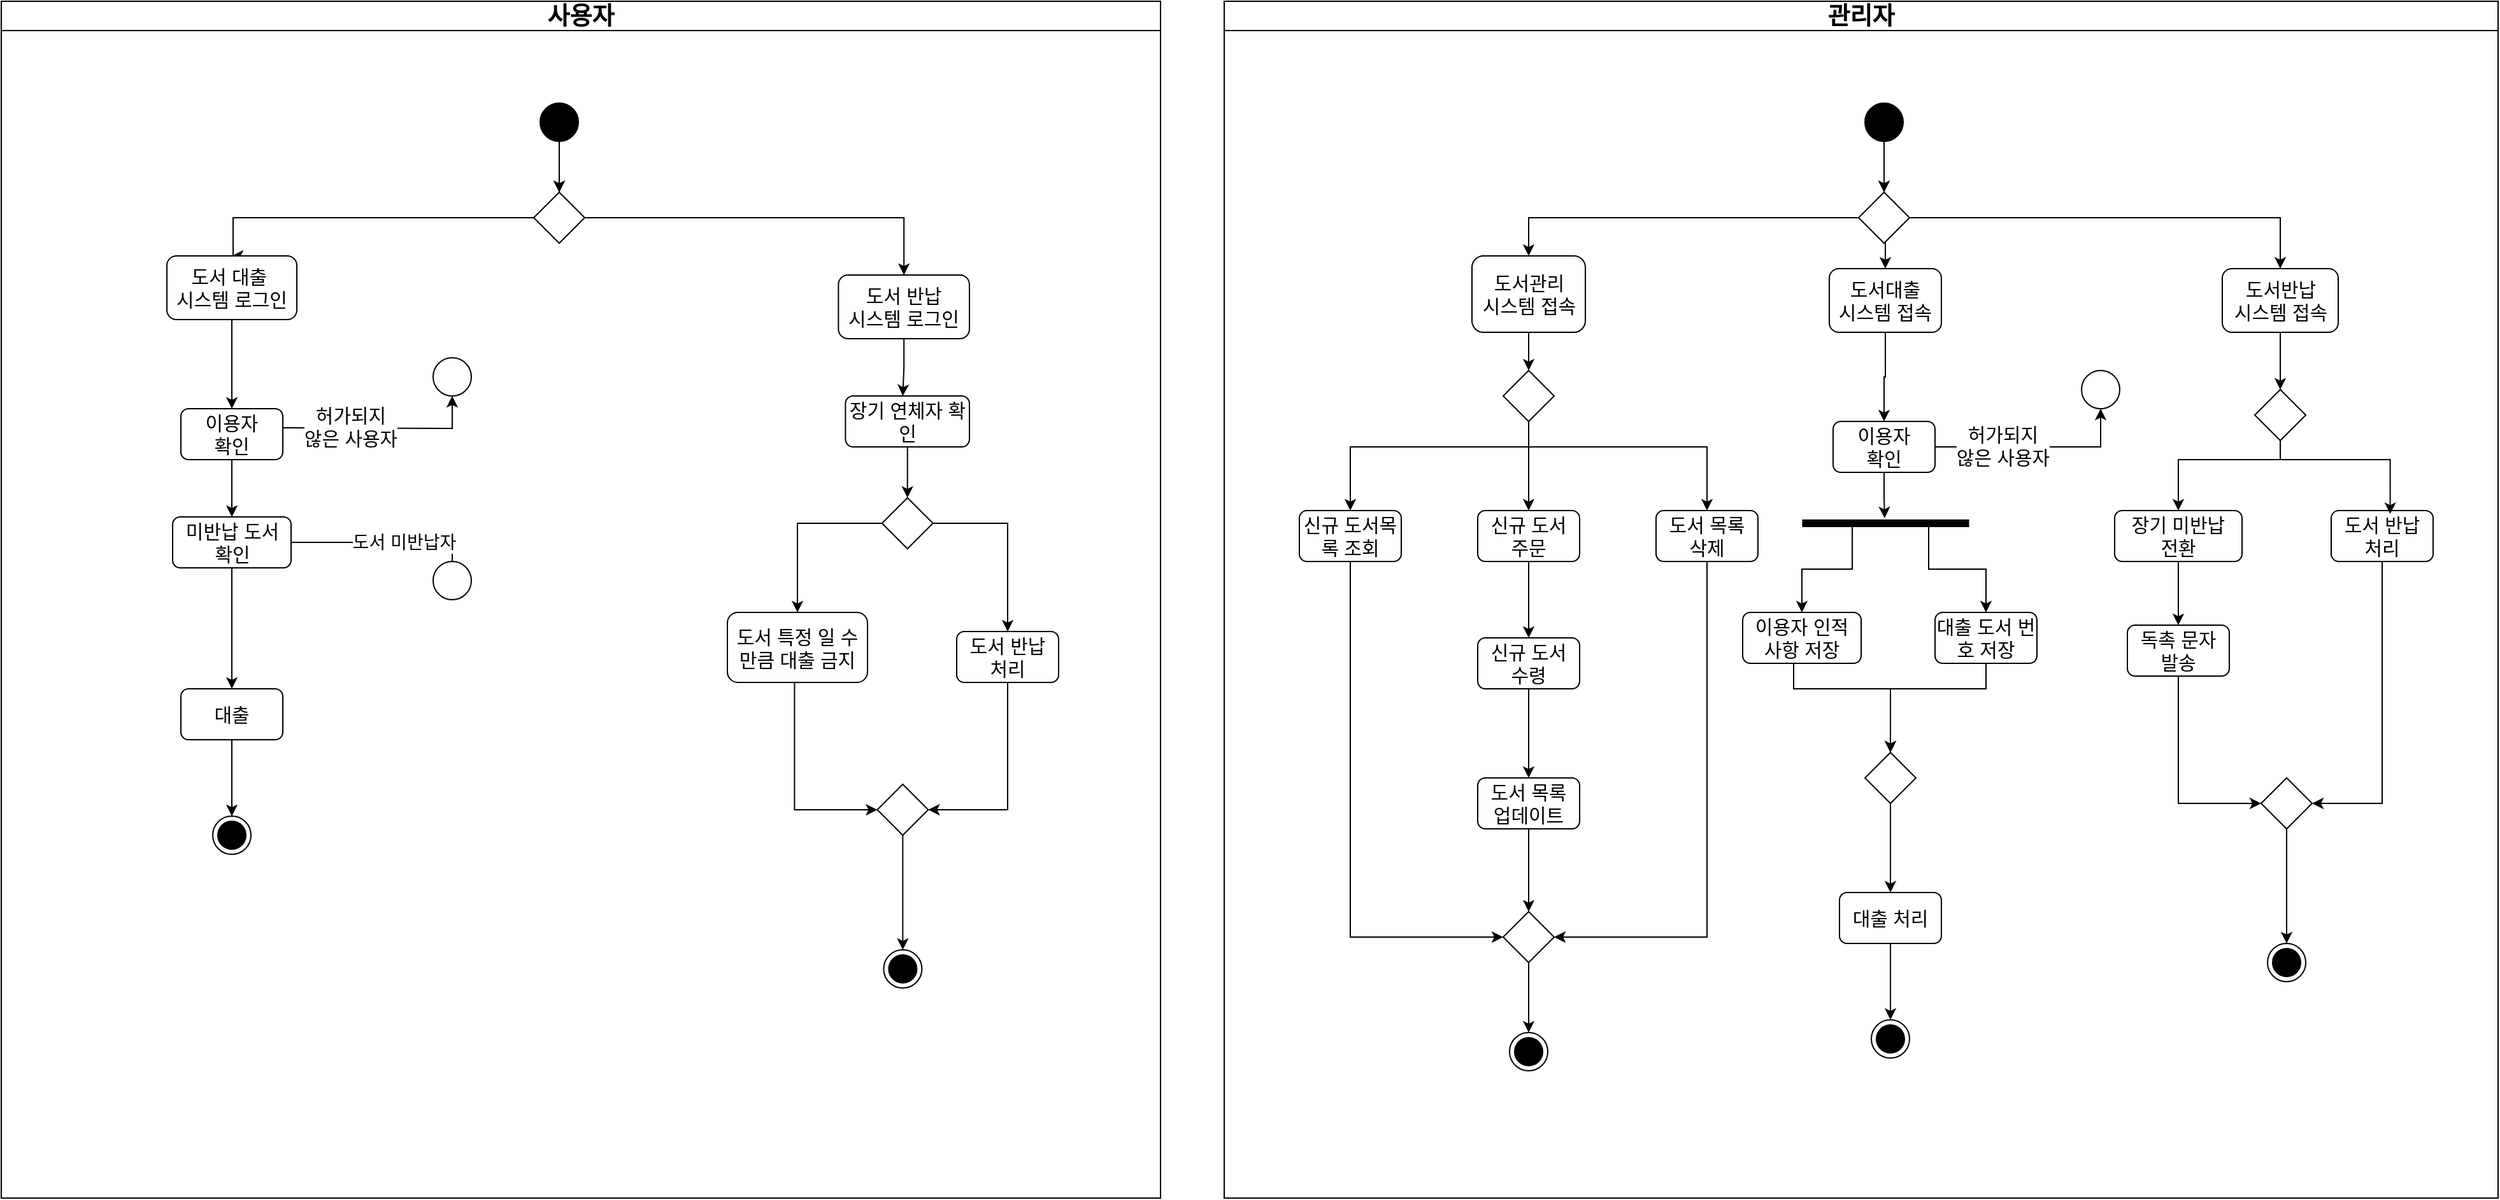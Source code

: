 <mxfile version="24.2.3" type="github">
  <diagram id="C5RBs43oDa-KdzZeNtuy" name="Page-1">
    <mxGraphModel dx="2336" dy="1946" grid="1" gridSize="10" guides="1" tooltips="1" connect="1" arrows="1" fold="1" page="1" pageScale="1" pageWidth="827" pageHeight="1169" math="0" shadow="0">
      <root>
        <mxCell id="WIyWlLk6GJQsqaUBKTNV-0" />
        <mxCell id="WIyWlLk6GJQsqaUBKTNV-1" parent="WIyWlLk6GJQsqaUBKTNV-0" />
        <mxCell id="cO1XCbnvmXfLTX3U98Vz-11" value="&lt;font data-sider-select-id=&quot;f2dde7c2-e914-4822-84c2-8bb58e5855f4&quot; style=&quot;font-size: 19px;&quot;&gt;사용자&lt;/font&gt;" style="swimlane;whiteSpace=wrap;html=1;" vertex="1" parent="WIyWlLk6GJQsqaUBKTNV-1">
          <mxGeometry x="-30" y="-790" width="910" height="940" as="geometry" />
        </mxCell>
        <mxCell id="f5yjZBaVh5itBudGduC8-6" style="edgeStyle=orthogonalEdgeStyle;rounded=0;orthogonalLoop=1;jettySize=auto;html=1;entryX=0.5;entryY=0;entryDx=0;entryDy=0;fontSize=15;" parent="cO1XCbnvmXfLTX3U98Vz-11" source="f5yjZBaVh5itBudGduC8-0" target="f5yjZBaVh5itBudGduC8-4" edge="1">
          <mxGeometry relative="1" as="geometry">
            <Array as="points">
              <mxPoint x="438" y="170" />
              <mxPoint x="182" y="170" />
            </Array>
          </mxGeometry>
        </mxCell>
        <mxCell id="f5yjZBaVh5itBudGduC8-7" style="edgeStyle=orthogonalEdgeStyle;rounded=0;orthogonalLoop=1;jettySize=auto;html=1;fontSize=15;" parent="cO1XCbnvmXfLTX3U98Vz-11" target="f5yjZBaVh5itBudGduC8-5" edge="1">
          <mxGeometry relative="1" as="geometry">
            <mxPoint x="458.0" y="170.0" as="sourcePoint" />
            <Array as="points">
              <mxPoint x="438" y="170" />
              <mxPoint x="693" y="170" />
            </Array>
          </mxGeometry>
        </mxCell>
        <mxCell id="f5yjZBaVh5itBudGduC8-0" value="" style="ellipse;fillColor=strokeColor;html=1;" parent="cO1XCbnvmXfLTX3U98Vz-11" vertex="1">
          <mxGeometry x="423" y="80" width="30" height="30" as="geometry" />
        </mxCell>
        <mxCell id="f5yjZBaVh5itBudGduC8-37" style="edgeStyle=orthogonalEdgeStyle;rounded=0;orthogonalLoop=1;jettySize=auto;html=1;entryX=0.5;entryY=0;entryDx=0;entryDy=0;fontSize=15;" parent="cO1XCbnvmXfLTX3U98Vz-11" source="f5yjZBaVh5itBudGduC8-4" target="f5yjZBaVh5itBudGduC8-21" edge="1">
          <mxGeometry relative="1" as="geometry" />
        </mxCell>
        <mxCell id="f5yjZBaVh5itBudGduC8-4" value="도서 대출&amp;nbsp;&lt;div&gt;시스템 로그인&lt;/div&gt;" style="rounded=1;whiteSpace=wrap;html=1;fontSize=15;glass=0;strokeWidth=1;shadow=0;" parent="cO1XCbnvmXfLTX3U98Vz-11" vertex="1">
          <mxGeometry x="130" y="200" width="102" height="50" as="geometry" />
        </mxCell>
        <mxCell id="f5yjZBaVh5itBudGduC8-55" style="edgeStyle=orthogonalEdgeStyle;rounded=0;orthogonalLoop=1;jettySize=auto;html=1;entryX=0.5;entryY=0;entryDx=0;entryDy=0;fontSize=15;" parent="cO1XCbnvmXfLTX3U98Vz-11" source="f5yjZBaVh5itBudGduC8-5" edge="1">
          <mxGeometry relative="1" as="geometry">
            <mxPoint x="707.68" y="310" as="targetPoint" />
          </mxGeometry>
        </mxCell>
        <mxCell id="f5yjZBaVh5itBudGduC8-5" value="도서 반납&lt;div style=&quot;font-size: 15px;&quot;&gt;시스템 로그인&lt;/div&gt;" style="rounded=1;whiteSpace=wrap;html=1;fontSize=15;glass=0;strokeWidth=1;shadow=0;" parent="cO1XCbnvmXfLTX3U98Vz-11" vertex="1">
          <mxGeometry x="657.18" y="215" width="102.82" height="50" as="geometry" />
        </mxCell>
        <mxCell id="f5yjZBaVh5itBudGduC8-9" value="" style="edgeStyle=orthogonalEdgeStyle;rounded=0;orthogonalLoop=1;jettySize=auto;html=1;fontSize=15;" parent="cO1XCbnvmXfLTX3U98Vz-11" source="f5yjZBaVh5itBudGduC8-0" edge="1">
          <mxGeometry relative="1" as="geometry">
            <mxPoint x="438" y="150" as="sourcePoint" />
            <mxPoint x="438" y="150.0" as="targetPoint" />
            <Array as="points" />
          </mxGeometry>
        </mxCell>
        <mxCell id="f5yjZBaVh5itBudGduC8-11" value="" style="edgeStyle=orthogonalEdgeStyle;rounded=0;orthogonalLoop=1;jettySize=auto;html=1;fontSize=15;" parent="cO1XCbnvmXfLTX3U98Vz-11" source="f5yjZBaVh5itBudGduC8-0" target="f5yjZBaVh5itBudGduC8-10" edge="1">
          <mxGeometry relative="1" as="geometry">
            <mxPoint x="438" y="110" as="sourcePoint" />
            <mxPoint x="163" y="220" as="targetPoint" />
            <Array as="points">
              <mxPoint x="438" y="170" />
            </Array>
          </mxGeometry>
        </mxCell>
        <mxCell id="f5yjZBaVh5itBudGduC8-10" value="" style="rhombus;whiteSpace=wrap;html=1;fontSize=15;" parent="cO1XCbnvmXfLTX3U98Vz-11" vertex="1">
          <mxGeometry x="418" y="150" width="40" height="40" as="geometry" />
        </mxCell>
        <mxCell id="f5yjZBaVh5itBudGduC8-63" style="edgeStyle=orthogonalEdgeStyle;rounded=0;orthogonalLoop=1;jettySize=auto;html=1;entryX=0.5;entryY=1;entryDx=0;entryDy=0;fontSize=15;" parent="cO1XCbnvmXfLTX3U98Vz-11" target="f5yjZBaVh5itBudGduC8-62" edge="1">
          <mxGeometry relative="1" as="geometry">
            <mxPoint x="221" y="335.0" as="sourcePoint" />
            <mxPoint x="341.25" y="384" as="targetPoint" />
          </mxGeometry>
        </mxCell>
        <mxCell id="f5yjZBaVh5itBudGduC8-64" value="허가되지&lt;div style=&quot;font-size: 15px;&quot;&gt;않은 사용자&lt;/div&gt;" style="edgeLabel;html=1;align=center;verticalAlign=middle;resizable=0;points=[];fontSize=15;" parent="f5yjZBaVh5itBudGduC8-63" vertex="1" connectable="0">
          <mxGeometry x="-0.339" y="1" relative="1" as="geometry">
            <mxPoint as="offset" />
          </mxGeometry>
        </mxCell>
        <mxCell id="cO1XCbnvmXfLTX3U98Vz-144" style="edgeStyle=orthogonalEdgeStyle;rounded=0;orthogonalLoop=1;jettySize=auto;html=1;entryX=0.5;entryY=0;entryDx=0;entryDy=0;" edge="1" parent="cO1XCbnvmXfLTX3U98Vz-11" source="f5yjZBaVh5itBudGduC8-21" target="f5yjZBaVh5itBudGduC8-22">
          <mxGeometry relative="1" as="geometry" />
        </mxCell>
        <mxCell id="f5yjZBaVh5itBudGduC8-21" value="이용자&lt;div data-sider-select-id=&quot;55bf08da-64af-419b-9cdb-6f207feffde1&quot;&gt;확인&lt;/div&gt;" style="rounded=1;whiteSpace=wrap;html=1;fontSize=15;glass=0;strokeWidth=1;shadow=0;" parent="cO1XCbnvmXfLTX3U98Vz-11" vertex="1">
          <mxGeometry x="141" y="320" width="80" height="40" as="geometry" />
        </mxCell>
        <mxCell id="cO1XCbnvmXfLTX3U98Vz-147" style="edgeStyle=orthogonalEdgeStyle;rounded=0;orthogonalLoop=1;jettySize=auto;html=1;entryX=0;entryY=0.5;entryDx=0;entryDy=0;" edge="1" parent="cO1XCbnvmXfLTX3U98Vz-11" source="f5yjZBaVh5itBudGduC8-22" target="cO1XCbnvmXfLTX3U98Vz-146">
          <mxGeometry relative="1" as="geometry">
            <Array as="points">
              <mxPoint x="354" y="425" />
              <mxPoint x="354" y="455" />
            </Array>
          </mxGeometry>
        </mxCell>
        <mxCell id="cO1XCbnvmXfLTX3U98Vz-149" value="&lt;font data-sider-select-id=&quot;ea76c4fa-0f88-4096-83d6-c21a7c21e848&quot; style=&quot;font-size: 14px;&quot;&gt;도서 미반납자&lt;/font&gt;" style="edgeLabel;html=1;align=center;verticalAlign=middle;resizable=0;points=[];" vertex="1" connectable="0" parent="cO1XCbnvmXfLTX3U98Vz-147">
          <mxGeometry x="0.031" y="-1" relative="1" as="geometry">
            <mxPoint y="-1" as="offset" />
          </mxGeometry>
        </mxCell>
        <mxCell id="cO1XCbnvmXfLTX3U98Vz-150" style="edgeStyle=orthogonalEdgeStyle;rounded=0;orthogonalLoop=1;jettySize=auto;html=1;" edge="1" parent="cO1XCbnvmXfLTX3U98Vz-11" source="f5yjZBaVh5itBudGduC8-22" target="f5yjZBaVh5itBudGduC8-24">
          <mxGeometry relative="1" as="geometry" />
        </mxCell>
        <mxCell id="f5yjZBaVh5itBudGduC8-22" value="미반납 도서 확인" style="rounded=1;whiteSpace=wrap;html=1;fontSize=15;glass=0;strokeWidth=1;shadow=0;" parent="cO1XCbnvmXfLTX3U98Vz-11" vertex="1">
          <mxGeometry x="134.5" y="405" width="93" height="40" as="geometry" />
        </mxCell>
        <mxCell id="f5yjZBaVh5itBudGduC8-67" style="edgeStyle=orthogonalEdgeStyle;rounded=0;orthogonalLoop=1;jettySize=auto;html=1;entryX=0.5;entryY=0;entryDx=0;entryDy=0;fontSize=15;" parent="cO1XCbnvmXfLTX3U98Vz-11" source="f5yjZBaVh5itBudGduC8-24" target="f5yjZBaVh5itBudGduC8-61" edge="1">
          <mxGeometry relative="1" as="geometry" />
        </mxCell>
        <mxCell id="f5yjZBaVh5itBudGduC8-24" value="대출" style="rounded=1;whiteSpace=wrap;html=1;fontSize=15;glass=0;strokeWidth=1;shadow=0;" parent="cO1XCbnvmXfLTX3U98Vz-11" vertex="1">
          <mxGeometry x="141" y="540" width="80" height="40" as="geometry" />
        </mxCell>
        <mxCell id="cO1XCbnvmXfLTX3U98Vz-160" style="edgeStyle=orthogonalEdgeStyle;rounded=0;orthogonalLoop=1;jettySize=auto;html=1;entryX=1;entryY=0.5;entryDx=0;entryDy=0;" edge="1" parent="cO1XCbnvmXfLTX3U98Vz-11" source="f5yjZBaVh5itBudGduC8-25" target="f5yjZBaVh5itBudGduC8-69">
          <mxGeometry relative="1" as="geometry">
            <Array as="points">
              <mxPoint x="790" y="635" />
            </Array>
          </mxGeometry>
        </mxCell>
        <mxCell id="f5yjZBaVh5itBudGduC8-25" value="도서 반납&lt;div data-sider-select-id=&quot;1af5cd44-5163-4e72-8a6a-a1fdf8940f8c&quot; style=&quot;font-size: 15px;&quot;&gt;처리&lt;/div&gt;" style="rounded=1;whiteSpace=wrap;html=1;fontSize=15;glass=0;strokeWidth=1;shadow=0;" parent="cO1XCbnvmXfLTX3U98Vz-11" vertex="1">
          <mxGeometry x="750" y="495" width="80" height="40" as="geometry" />
        </mxCell>
        <mxCell id="f5yjZBaVh5itBudGduC8-70" style="edgeStyle=orthogonalEdgeStyle;rounded=0;orthogonalLoop=1;jettySize=auto;html=1;fontSize=15;" parent="cO1XCbnvmXfLTX3U98Vz-11" source="f5yjZBaVh5itBudGduC8-27" target="f5yjZBaVh5itBudGduC8-69" edge="1">
          <mxGeometry relative="1" as="geometry">
            <Array as="points">
              <mxPoint x="622.68" y="635" />
            </Array>
          </mxGeometry>
        </mxCell>
        <mxCell id="f5yjZBaVh5itBudGduC8-27" value="&lt;div data-sider-select-id=&quot;c4f60fae-42a2-4dee-84c0-474934cb8725&quot; style=&quot;font-size: 15px;&quot;&gt;도서 특정 일 수 만큼 대출 금지&lt;/div&gt;" style="rounded=1;whiteSpace=wrap;html=1;fontSize=15;glass=0;strokeWidth=1;shadow=0;" parent="cO1XCbnvmXfLTX3U98Vz-11" vertex="1">
          <mxGeometry x="570" y="480" width="110" height="55" as="geometry" />
        </mxCell>
        <mxCell id="f5yjZBaVh5itBudGduC8-60" value="" style="ellipse;html=1;shape=endState;fillColor=strokeColor;fontSize=15;" parent="cO1XCbnvmXfLTX3U98Vz-11" vertex="1">
          <mxGeometry x="692.68" y="745" width="30" height="30" as="geometry" />
        </mxCell>
        <mxCell id="f5yjZBaVh5itBudGduC8-61" value="" style="ellipse;html=1;shape=endState;fillColor=strokeColor;fontSize=15;" parent="cO1XCbnvmXfLTX3U98Vz-11" vertex="1">
          <mxGeometry x="166" y="640" width="30" height="30" as="geometry" />
        </mxCell>
        <mxCell id="f5yjZBaVh5itBudGduC8-62" value="" style="ellipse;fontSize=15;" parent="cO1XCbnvmXfLTX3U98Vz-11" vertex="1">
          <mxGeometry x="339" y="280" width="30" height="30" as="geometry" />
        </mxCell>
        <mxCell id="f5yjZBaVh5itBudGduC8-77" style="edgeStyle=orthogonalEdgeStyle;rounded=0;orthogonalLoop=1;jettySize=auto;html=1;entryX=0.5;entryY=0;entryDx=0;entryDy=0;fontSize=15;" parent="cO1XCbnvmXfLTX3U98Vz-11" source="f5yjZBaVh5itBudGduC8-69" target="f5yjZBaVh5itBudGduC8-60" edge="1">
          <mxGeometry relative="1" as="geometry" />
        </mxCell>
        <mxCell id="f5yjZBaVh5itBudGduC8-69" value="" style="rhombus;whiteSpace=wrap;html=1;fontSize=15;" parent="cO1XCbnvmXfLTX3U98Vz-11" vertex="1">
          <mxGeometry x="687.68" y="615" width="40" height="40" as="geometry" />
        </mxCell>
        <mxCell id="cO1XCbnvmXfLTX3U98Vz-146" value="" style="ellipse;fontSize=15;" vertex="1" parent="cO1XCbnvmXfLTX3U98Vz-11">
          <mxGeometry x="339" y="440" width="30" height="30" as="geometry" />
        </mxCell>
        <mxCell id="cO1XCbnvmXfLTX3U98Vz-153" style="edgeStyle=orthogonalEdgeStyle;rounded=0;orthogonalLoop=1;jettySize=auto;html=1;entryX=0.5;entryY=0;entryDx=0;entryDy=0;" edge="1" parent="cO1XCbnvmXfLTX3U98Vz-11" source="cO1XCbnvmXfLTX3U98Vz-151" target="cO1XCbnvmXfLTX3U98Vz-152">
          <mxGeometry relative="1" as="geometry" />
        </mxCell>
        <mxCell id="cO1XCbnvmXfLTX3U98Vz-151" value="장기 연체자 확인" style="rounded=1;whiteSpace=wrap;html=1;fontSize=15;glass=0;strokeWidth=1;shadow=0;" vertex="1" parent="cO1XCbnvmXfLTX3U98Vz-11">
          <mxGeometry x="662.68" y="310" width="97.32" height="40" as="geometry" />
        </mxCell>
        <mxCell id="cO1XCbnvmXfLTX3U98Vz-158" style="edgeStyle=orthogonalEdgeStyle;rounded=0;orthogonalLoop=1;jettySize=auto;html=1;entryX=0.5;entryY=0;entryDx=0;entryDy=0;" edge="1" parent="cO1XCbnvmXfLTX3U98Vz-11" source="cO1XCbnvmXfLTX3U98Vz-152" target="f5yjZBaVh5itBudGduC8-27">
          <mxGeometry relative="1" as="geometry" />
        </mxCell>
        <mxCell id="cO1XCbnvmXfLTX3U98Vz-159" style="edgeStyle=orthogonalEdgeStyle;rounded=0;orthogonalLoop=1;jettySize=auto;html=1;" edge="1" parent="cO1XCbnvmXfLTX3U98Vz-11" source="cO1XCbnvmXfLTX3U98Vz-152" target="f5yjZBaVh5itBudGduC8-25">
          <mxGeometry relative="1" as="geometry" />
        </mxCell>
        <mxCell id="cO1XCbnvmXfLTX3U98Vz-152" value="" style="rhombus;whiteSpace=wrap;html=1;fontSize=15;" vertex="1" parent="cO1XCbnvmXfLTX3U98Vz-11">
          <mxGeometry x="691.34" y="390" width="40" height="40" as="geometry" />
        </mxCell>
        <mxCell id="cO1XCbnvmXfLTX3U98Vz-75" value="&lt;font data-sider-select-id=&quot;f2dde7c2-e914-4822-84c2-8bb58e5855f4&quot; style=&quot;font-size: 19px;&quot;&gt;관리자&lt;/font&gt;" style="swimlane;whiteSpace=wrap;html=1;" vertex="1" parent="WIyWlLk6GJQsqaUBKTNV-1">
          <mxGeometry x="930" y="-790" width="1000" height="940" as="geometry" />
        </mxCell>
        <mxCell id="cO1XCbnvmXfLTX3U98Vz-76" style="edgeStyle=orthogonalEdgeStyle;rounded=0;orthogonalLoop=1;jettySize=auto;html=1;fontSize=15;" edge="1" parent="cO1XCbnvmXfLTX3U98Vz-75" source="cO1XCbnvmXfLTX3U98Vz-77" target="cO1XCbnvmXfLTX3U98Vz-94">
          <mxGeometry relative="1" as="geometry" />
        </mxCell>
        <mxCell id="cO1XCbnvmXfLTX3U98Vz-77" value="도서관리&lt;div style=&quot;font-size: 15px;&quot;&gt;시스템 접속&lt;/div&gt;" style="rounded=1;whiteSpace=wrap;html=1;fontSize=15;glass=0;strokeWidth=1;shadow=0;" vertex="1" parent="cO1XCbnvmXfLTX3U98Vz-75">
          <mxGeometry x="194.5" y="200" width="89" height="60" as="geometry" />
        </mxCell>
        <mxCell id="cO1XCbnvmXfLTX3U98Vz-78" style="edgeStyle=orthogonalEdgeStyle;rounded=0;orthogonalLoop=1;jettySize=auto;html=1;entryX=0.5;entryY=0;entryDx=0;entryDy=0;fontSize=15;" edge="1" parent="cO1XCbnvmXfLTX3U98Vz-75" source="cO1XCbnvmXfLTX3U98Vz-88" target="cO1XCbnvmXfLTX3U98Vz-77">
          <mxGeometry relative="1" as="geometry">
            <Array as="points">
              <mxPoint x="239" y="170" />
            </Array>
          </mxGeometry>
        </mxCell>
        <mxCell id="cO1XCbnvmXfLTX3U98Vz-79" style="edgeStyle=orthogonalEdgeStyle;rounded=0;orthogonalLoop=1;jettySize=auto;html=1;entryX=0.5;entryY=0;entryDx=0;entryDy=0;fontSize=15;" edge="1" parent="cO1XCbnvmXfLTX3U98Vz-75" source="cO1XCbnvmXfLTX3U98Vz-81" target="cO1XCbnvmXfLTX3U98Vz-83">
          <mxGeometry relative="1" as="geometry" />
        </mxCell>
        <mxCell id="cO1XCbnvmXfLTX3U98Vz-80" style="edgeStyle=orthogonalEdgeStyle;rounded=0;orthogonalLoop=1;jettySize=auto;html=1;fontSize=15;" edge="1" parent="cO1XCbnvmXfLTX3U98Vz-75" target="cO1XCbnvmXfLTX3U98Vz-85">
          <mxGeometry relative="1" as="geometry">
            <mxPoint x="538.0" y="170.0" as="sourcePoint" />
            <Array as="points">
              <mxPoint x="518" y="170" />
              <mxPoint x="773" y="170" />
            </Array>
          </mxGeometry>
        </mxCell>
        <mxCell id="cO1XCbnvmXfLTX3U98Vz-81" value="" style="ellipse;fillColor=strokeColor;html=1;" vertex="1" parent="cO1XCbnvmXfLTX3U98Vz-75">
          <mxGeometry x="503" y="80" width="30" height="30" as="geometry" />
        </mxCell>
        <mxCell id="cO1XCbnvmXfLTX3U98Vz-82" style="edgeStyle=orthogonalEdgeStyle;rounded=0;orthogonalLoop=1;jettySize=auto;html=1;entryX=0.5;entryY=0;entryDx=0;entryDy=0;fontSize=15;" edge="1" parent="cO1XCbnvmXfLTX3U98Vz-75" source="cO1XCbnvmXfLTX3U98Vz-83" target="cO1XCbnvmXfLTX3U98Vz-103">
          <mxGeometry relative="1" as="geometry" />
        </mxCell>
        <mxCell id="cO1XCbnvmXfLTX3U98Vz-83" value="도서대출&lt;div style=&quot;font-size: 15px;&quot;&gt;시스템 접속&lt;/div&gt;" style="rounded=1;whiteSpace=wrap;html=1;fontSize=15;glass=0;strokeWidth=1;shadow=0;" vertex="1" parent="cO1XCbnvmXfLTX3U98Vz-75">
          <mxGeometry x="475" y="210" width="88" height="50" as="geometry" />
        </mxCell>
        <mxCell id="cO1XCbnvmXfLTX3U98Vz-84" style="edgeStyle=orthogonalEdgeStyle;rounded=0;orthogonalLoop=1;jettySize=auto;html=1;entryX=0.5;entryY=0;entryDx=0;entryDy=0;fontSize=15;" edge="1" parent="cO1XCbnvmXfLTX3U98Vz-75" source="cO1XCbnvmXfLTX3U98Vz-85" target="cO1XCbnvmXfLTX3U98Vz-126">
          <mxGeometry relative="1" as="geometry" />
        </mxCell>
        <mxCell id="cO1XCbnvmXfLTX3U98Vz-85" value="도서반납&lt;div style=&quot;font-size: 15px;&quot;&gt;시스템 접속&lt;/div&gt;" style="rounded=1;whiteSpace=wrap;html=1;fontSize=15;glass=0;strokeWidth=1;shadow=0;" vertex="1" parent="cO1XCbnvmXfLTX3U98Vz-75">
          <mxGeometry x="783.5" y="210" width="91" height="50" as="geometry" />
        </mxCell>
        <mxCell id="cO1XCbnvmXfLTX3U98Vz-86" value="" style="edgeStyle=orthogonalEdgeStyle;rounded=0;orthogonalLoop=1;jettySize=auto;html=1;fontSize=15;" edge="1" parent="cO1XCbnvmXfLTX3U98Vz-75" source="cO1XCbnvmXfLTX3U98Vz-81">
          <mxGeometry relative="1" as="geometry">
            <mxPoint x="518" y="150" as="sourcePoint" />
            <mxPoint x="518" y="150.0" as="targetPoint" />
            <Array as="points" />
          </mxGeometry>
        </mxCell>
        <mxCell id="cO1XCbnvmXfLTX3U98Vz-87" value="" style="edgeStyle=orthogonalEdgeStyle;rounded=0;orthogonalLoop=1;jettySize=auto;html=1;fontSize=15;" edge="1" parent="cO1XCbnvmXfLTX3U98Vz-75" source="cO1XCbnvmXfLTX3U98Vz-81" target="cO1XCbnvmXfLTX3U98Vz-88">
          <mxGeometry relative="1" as="geometry">
            <mxPoint x="518" y="110" as="sourcePoint" />
            <mxPoint x="243" y="220" as="targetPoint" />
            <Array as="points">
              <mxPoint x="518" y="170" />
            </Array>
          </mxGeometry>
        </mxCell>
        <mxCell id="cO1XCbnvmXfLTX3U98Vz-88" value="" style="rhombus;whiteSpace=wrap;html=1;fontSize=15;" vertex="1" parent="cO1XCbnvmXfLTX3U98Vz-75">
          <mxGeometry x="498" y="150" width="40" height="40" as="geometry" />
        </mxCell>
        <mxCell id="cO1XCbnvmXfLTX3U98Vz-89" style="edgeStyle=orthogonalEdgeStyle;rounded=0;orthogonalLoop=1;jettySize=auto;html=1;entryX=0;entryY=0.5;entryDx=0;entryDy=0;fontSize=15;" edge="1" parent="cO1XCbnvmXfLTX3U98Vz-75" source="cO1XCbnvmXfLTX3U98Vz-90" target="cO1XCbnvmXfLTX3U98Vz-133">
          <mxGeometry relative="1" as="geometry">
            <Array as="points">
              <mxPoint x="99" y="735" />
            </Array>
          </mxGeometry>
        </mxCell>
        <mxCell id="cO1XCbnvmXfLTX3U98Vz-90" value="신규 도서목록 조회" style="rounded=1;whiteSpace=wrap;html=1;fontSize=15;glass=0;strokeWidth=1;shadow=0;" vertex="1" parent="cO1XCbnvmXfLTX3U98Vz-75">
          <mxGeometry x="59" y="400" width="80" height="40" as="geometry" />
        </mxCell>
        <mxCell id="cO1XCbnvmXfLTX3U98Vz-91" style="edgeStyle=orthogonalEdgeStyle;rounded=0;orthogonalLoop=1;jettySize=auto;html=1;entryX=0.5;entryY=0;entryDx=0;entryDy=0;fontSize=15;" edge="1" parent="cO1XCbnvmXfLTX3U98Vz-75" source="cO1XCbnvmXfLTX3U98Vz-94" target="cO1XCbnvmXfLTX3U98Vz-90">
          <mxGeometry relative="1" as="geometry">
            <Array as="points">
              <mxPoint x="239" y="350" />
              <mxPoint x="99" y="350" />
            </Array>
          </mxGeometry>
        </mxCell>
        <mxCell id="cO1XCbnvmXfLTX3U98Vz-92" style="edgeStyle=orthogonalEdgeStyle;rounded=0;orthogonalLoop=1;jettySize=auto;html=1;fontSize=15;" edge="1" parent="cO1XCbnvmXfLTX3U98Vz-75" source="cO1XCbnvmXfLTX3U98Vz-94" target="cO1XCbnvmXfLTX3U98Vz-96">
          <mxGeometry relative="1" as="geometry">
            <Array as="points">
              <mxPoint x="239" y="360" />
              <mxPoint x="239" y="360" />
            </Array>
          </mxGeometry>
        </mxCell>
        <mxCell id="cO1XCbnvmXfLTX3U98Vz-93" style="edgeStyle=orthogonalEdgeStyle;rounded=0;orthogonalLoop=1;jettySize=auto;html=1;entryX=0.5;entryY=0;entryDx=0;entryDy=0;fontSize=15;" edge="1" parent="cO1XCbnvmXfLTX3U98Vz-75" source="cO1XCbnvmXfLTX3U98Vz-94" target="cO1XCbnvmXfLTX3U98Vz-100">
          <mxGeometry relative="1" as="geometry">
            <Array as="points">
              <mxPoint x="239" y="350" />
              <mxPoint x="379" y="350" />
            </Array>
          </mxGeometry>
        </mxCell>
        <mxCell id="cO1XCbnvmXfLTX3U98Vz-94" value="" style="rhombus;whiteSpace=wrap;html=1;fontSize=15;" vertex="1" parent="cO1XCbnvmXfLTX3U98Vz-75">
          <mxGeometry x="219" y="290" width="40" height="40" as="geometry" />
        </mxCell>
        <mxCell id="cO1XCbnvmXfLTX3U98Vz-95" style="edgeStyle=orthogonalEdgeStyle;rounded=0;orthogonalLoop=1;jettySize=auto;html=1;entryX=0.5;entryY=0;entryDx=0;entryDy=0;fontSize=15;" edge="1" parent="cO1XCbnvmXfLTX3U98Vz-75" source="cO1XCbnvmXfLTX3U98Vz-96" target="cO1XCbnvmXfLTX3U98Vz-98">
          <mxGeometry relative="1" as="geometry" />
        </mxCell>
        <mxCell id="cO1XCbnvmXfLTX3U98Vz-96" value="신규 도서&lt;div style=&quot;font-size: 15px;&quot;&gt;주문&lt;/div&gt;" style="rounded=1;whiteSpace=wrap;html=1;fontSize=15;glass=0;strokeWidth=1;shadow=0;" vertex="1" parent="cO1XCbnvmXfLTX3U98Vz-75">
          <mxGeometry x="199" y="400" width="80" height="40" as="geometry" />
        </mxCell>
        <mxCell id="cO1XCbnvmXfLTX3U98Vz-97" style="edgeStyle=orthogonalEdgeStyle;rounded=0;orthogonalLoop=1;jettySize=auto;html=1;fontSize=15;" edge="1" parent="cO1XCbnvmXfLTX3U98Vz-75" source="cO1XCbnvmXfLTX3U98Vz-98" target="cO1XCbnvmXfLTX3U98Vz-118">
          <mxGeometry relative="1" as="geometry" />
        </mxCell>
        <mxCell id="cO1XCbnvmXfLTX3U98Vz-98" value="신규 도서&lt;div style=&quot;font-size: 15px;&quot;&gt;수령&lt;/div&gt;" style="rounded=1;whiteSpace=wrap;html=1;fontSize=15;glass=0;strokeWidth=1;shadow=0;" vertex="1" parent="cO1XCbnvmXfLTX3U98Vz-75">
          <mxGeometry x="199" y="500" width="80" height="40" as="geometry" />
        </mxCell>
        <mxCell id="cO1XCbnvmXfLTX3U98Vz-99" style="edgeStyle=orthogonalEdgeStyle;rounded=0;orthogonalLoop=1;jettySize=auto;html=1;entryX=1;entryY=0.5;entryDx=0;entryDy=0;fontSize=15;" edge="1" parent="cO1XCbnvmXfLTX3U98Vz-75" source="cO1XCbnvmXfLTX3U98Vz-100" target="cO1XCbnvmXfLTX3U98Vz-133">
          <mxGeometry relative="1" as="geometry">
            <Array as="points">
              <mxPoint x="379" y="735" />
            </Array>
          </mxGeometry>
        </mxCell>
        <mxCell id="cO1XCbnvmXfLTX3U98Vz-100" value="도서 목록&lt;div style=&quot;font-size: 15px;&quot;&gt;삭제&lt;/div&gt;" style="rounded=1;whiteSpace=wrap;html=1;fontSize=15;glass=0;strokeWidth=1;shadow=0;" vertex="1" parent="cO1XCbnvmXfLTX3U98Vz-75">
          <mxGeometry x="339" y="400" width="80" height="40" as="geometry" />
        </mxCell>
        <mxCell id="cO1XCbnvmXfLTX3U98Vz-101" style="edgeStyle=orthogonalEdgeStyle;rounded=0;orthogonalLoop=1;jettySize=auto;html=1;entryX=0.5;entryY=1;entryDx=0;entryDy=0;fontSize=15;" edge="1" parent="cO1XCbnvmXfLTX3U98Vz-75" source="cO1XCbnvmXfLTX3U98Vz-103" target="cO1XCbnvmXfLTX3U98Vz-131">
          <mxGeometry relative="1" as="geometry" />
        </mxCell>
        <mxCell id="cO1XCbnvmXfLTX3U98Vz-102" value="허가되지&lt;div style=&quot;font-size: 15px;&quot;&gt;않은 사용자&lt;/div&gt;" style="edgeLabel;html=1;align=center;verticalAlign=middle;resizable=0;points=[];fontSize=15;" vertex="1" connectable="0" parent="cO1XCbnvmXfLTX3U98Vz-101">
          <mxGeometry x="-0.339" y="1" relative="1" as="geometry">
            <mxPoint as="offset" />
          </mxGeometry>
        </mxCell>
        <mxCell id="cO1XCbnvmXfLTX3U98Vz-103" value="이용자&lt;div&gt;확인&lt;/div&gt;" style="rounded=1;whiteSpace=wrap;html=1;fontSize=15;glass=0;strokeWidth=1;shadow=0;" vertex="1" parent="cO1XCbnvmXfLTX3U98Vz-75">
          <mxGeometry x="478" y="330" width="80" height="40" as="geometry" />
        </mxCell>
        <mxCell id="cO1XCbnvmXfLTX3U98Vz-104" style="edgeStyle=orthogonalEdgeStyle;rounded=0;orthogonalLoop=1;jettySize=auto;html=1;fontSize=15;" edge="1" parent="cO1XCbnvmXfLTX3U98Vz-75" source="cO1XCbnvmXfLTX3U98Vz-105" target="cO1XCbnvmXfLTX3U98Vz-123">
          <mxGeometry relative="1" as="geometry">
            <Array as="points">
              <mxPoint x="447" y="540" />
              <mxPoint x="523" y="540" />
            </Array>
          </mxGeometry>
        </mxCell>
        <mxCell id="cO1XCbnvmXfLTX3U98Vz-105" value="이용자 인적 사항 저장" style="rounded=1;whiteSpace=wrap;html=1;fontSize=15;glass=0;strokeWidth=1;shadow=0;" vertex="1" parent="cO1XCbnvmXfLTX3U98Vz-75">
          <mxGeometry x="407" y="480" width="93" height="40" as="geometry" />
        </mxCell>
        <mxCell id="cO1XCbnvmXfLTX3U98Vz-106" style="edgeStyle=orthogonalEdgeStyle;rounded=0;orthogonalLoop=1;jettySize=auto;html=1;entryX=0.5;entryY=0;entryDx=0;entryDy=0;fontSize=15;" edge="1" parent="cO1XCbnvmXfLTX3U98Vz-75" source="cO1XCbnvmXfLTX3U98Vz-107" target="cO1XCbnvmXfLTX3U98Vz-123">
          <mxGeometry relative="1" as="geometry">
            <Array as="points">
              <mxPoint x="598" y="540" />
              <mxPoint x="523" y="540" />
            </Array>
          </mxGeometry>
        </mxCell>
        <mxCell id="cO1XCbnvmXfLTX3U98Vz-107" value="대출 도서 번호 저장" style="rounded=1;whiteSpace=wrap;html=1;fontSize=15;glass=0;strokeWidth=1;shadow=0;" vertex="1" parent="cO1XCbnvmXfLTX3U98Vz-75">
          <mxGeometry x="558" y="480" width="80" height="40" as="geometry" />
        </mxCell>
        <mxCell id="cO1XCbnvmXfLTX3U98Vz-108" style="edgeStyle=orthogonalEdgeStyle;rounded=0;orthogonalLoop=1;jettySize=auto;html=1;entryX=0.5;entryY=0;entryDx=0;entryDy=0;fontSize=15;" edge="1" parent="cO1XCbnvmXfLTX3U98Vz-75" source="cO1XCbnvmXfLTX3U98Vz-109" target="cO1XCbnvmXfLTX3U98Vz-130">
          <mxGeometry relative="1" as="geometry" />
        </mxCell>
        <mxCell id="cO1XCbnvmXfLTX3U98Vz-109" value="대출 처리" style="rounded=1;whiteSpace=wrap;html=1;fontSize=15;glass=0;strokeWidth=1;shadow=0;" vertex="1" parent="cO1XCbnvmXfLTX3U98Vz-75">
          <mxGeometry x="483" y="700" width="80" height="40" as="geometry" />
        </mxCell>
        <mxCell id="cO1XCbnvmXfLTX3U98Vz-110" style="edgeStyle=orthogonalEdgeStyle;rounded=0;orthogonalLoop=1;jettySize=auto;html=1;fontSize=15;" edge="1" parent="cO1XCbnvmXfLTX3U98Vz-75" source="cO1XCbnvmXfLTX3U98Vz-111" target="cO1XCbnvmXfLTX3U98Vz-135">
          <mxGeometry relative="1" as="geometry">
            <Array as="points">
              <mxPoint x="909" y="630" />
            </Array>
          </mxGeometry>
        </mxCell>
        <mxCell id="cO1XCbnvmXfLTX3U98Vz-111" value="도서 반납&lt;div data-sider-select-id=&quot;1af5cd44-5163-4e72-8a6a-a1fdf8940f8c&quot; style=&quot;font-size: 15px;&quot;&gt;처리&lt;/div&gt;" style="rounded=1;whiteSpace=wrap;html=1;fontSize=15;glass=0;strokeWidth=1;shadow=0;" vertex="1" parent="cO1XCbnvmXfLTX3U98Vz-75">
          <mxGeometry x="869" y="400" width="80" height="40" as="geometry" />
        </mxCell>
        <mxCell id="cO1XCbnvmXfLTX3U98Vz-112" style="edgeStyle=orthogonalEdgeStyle;rounded=0;orthogonalLoop=1;jettySize=auto;html=1;entryX=0.5;entryY=0;entryDx=0;entryDy=0;fontSize=15;" edge="1" parent="cO1XCbnvmXfLTX3U98Vz-75" source="cO1XCbnvmXfLTX3U98Vz-113" target="cO1XCbnvmXfLTX3U98Vz-115">
          <mxGeometry relative="1" as="geometry" />
        </mxCell>
        <mxCell id="cO1XCbnvmXfLTX3U98Vz-113" value="장기 미반납&lt;div data-sider-select-id=&quot;e208609f-bf72-46d0-8073-5b60997e293b&quot; style=&quot;font-size: 15px;&quot;&gt;전환&lt;/div&gt;" style="rounded=1;whiteSpace=wrap;html=1;fontSize=15;glass=0;strokeWidth=1;shadow=0;" vertex="1" parent="cO1XCbnvmXfLTX3U98Vz-75">
          <mxGeometry x="699" y="400" width="100" height="40" as="geometry" />
        </mxCell>
        <mxCell id="cO1XCbnvmXfLTX3U98Vz-114" style="edgeStyle=orthogonalEdgeStyle;rounded=0;orthogonalLoop=1;jettySize=auto;html=1;fontSize=15;" edge="1" parent="cO1XCbnvmXfLTX3U98Vz-75" source="cO1XCbnvmXfLTX3U98Vz-115" target="cO1XCbnvmXfLTX3U98Vz-135">
          <mxGeometry relative="1" as="geometry">
            <Array as="points">
              <mxPoint x="749" y="630" />
            </Array>
          </mxGeometry>
        </mxCell>
        <mxCell id="cO1XCbnvmXfLTX3U98Vz-115" value="독촉 문자&lt;div style=&quot;font-size: 15px;&quot;&gt;발송&lt;/div&gt;" style="rounded=1;whiteSpace=wrap;html=1;fontSize=15;glass=0;strokeWidth=1;shadow=0;" vertex="1" parent="cO1XCbnvmXfLTX3U98Vz-75">
          <mxGeometry x="709" y="490" width="80" height="40" as="geometry" />
        </mxCell>
        <mxCell id="cO1XCbnvmXfLTX3U98Vz-116" style="edgeStyle=orthogonalEdgeStyle;rounded=0;orthogonalLoop=1;jettySize=auto;html=1;exitX=0.5;exitY=1;exitDx=0;exitDy=0;fontSize=15;" edge="1" parent="cO1XCbnvmXfLTX3U98Vz-75" source="cO1XCbnvmXfLTX3U98Vz-98" target="cO1XCbnvmXfLTX3U98Vz-98">
          <mxGeometry relative="1" as="geometry" />
        </mxCell>
        <mxCell id="cO1XCbnvmXfLTX3U98Vz-117" style="edgeStyle=orthogonalEdgeStyle;rounded=0;orthogonalLoop=1;jettySize=auto;html=1;entryX=0.5;entryY=0;entryDx=0;entryDy=0;fontSize=15;" edge="1" parent="cO1XCbnvmXfLTX3U98Vz-75" source="cO1XCbnvmXfLTX3U98Vz-118" target="cO1XCbnvmXfLTX3U98Vz-133">
          <mxGeometry relative="1" as="geometry" />
        </mxCell>
        <mxCell id="cO1XCbnvmXfLTX3U98Vz-118" value="도서&amp;nbsp;&lt;span style=&quot;background-color: initial; font-size: 15px;&quot;&gt;목록&lt;/span&gt;&lt;div style=&quot;font-size: 15px;&quot;&gt;&lt;span style=&quot;background-color: initial; font-size: 15px;&quot;&gt;업데이트&lt;/span&gt;&lt;/div&gt;" style="rounded=1;whiteSpace=wrap;html=1;fontSize=15;glass=0;strokeWidth=1;shadow=0;" vertex="1" parent="cO1XCbnvmXfLTX3U98Vz-75">
          <mxGeometry x="199" y="610" width="80" height="40" as="geometry" />
        </mxCell>
        <mxCell id="cO1XCbnvmXfLTX3U98Vz-119" style="edgeStyle=orthogonalEdgeStyle;rounded=0;orthogonalLoop=1;jettySize=auto;html=1;entryX=0.5;entryY=0;entryDx=0;entryDy=0;fontSize=15;" edge="1" parent="cO1XCbnvmXfLTX3U98Vz-75" source="cO1XCbnvmXfLTX3U98Vz-121" target="cO1XCbnvmXfLTX3U98Vz-105">
          <mxGeometry relative="1" as="geometry">
            <Array as="points">
              <mxPoint x="493" y="446" />
              <mxPoint x="447" y="446" />
            </Array>
          </mxGeometry>
        </mxCell>
        <mxCell id="cO1XCbnvmXfLTX3U98Vz-120" style="edgeStyle=orthogonalEdgeStyle;rounded=0;orthogonalLoop=1;jettySize=auto;html=1;fontSize=15;" edge="1" parent="cO1XCbnvmXfLTX3U98Vz-75" source="cO1XCbnvmXfLTX3U98Vz-121" target="cO1XCbnvmXfLTX3U98Vz-107">
          <mxGeometry relative="1" as="geometry">
            <Array as="points">
              <mxPoint x="553" y="446" />
              <mxPoint x="598" y="446" />
            </Array>
          </mxGeometry>
        </mxCell>
        <mxCell id="cO1XCbnvmXfLTX3U98Vz-121" value="" style="html=1;points=[];perimeter=orthogonalPerimeter;fillColor=strokeColor;rotation=90;fontSize=15;" vertex="1" parent="cO1XCbnvmXfLTX3U98Vz-75">
          <mxGeometry x="516.75" y="345" width="5" height="130" as="geometry" />
        </mxCell>
        <mxCell id="cO1XCbnvmXfLTX3U98Vz-122" style="edgeStyle=orthogonalEdgeStyle;rounded=0;orthogonalLoop=1;jettySize=auto;html=1;entryX=0.5;entryY=0;entryDx=0;entryDy=0;fontSize=15;" edge="1" parent="cO1XCbnvmXfLTX3U98Vz-75" source="cO1XCbnvmXfLTX3U98Vz-123" target="cO1XCbnvmXfLTX3U98Vz-109">
          <mxGeometry relative="1" as="geometry" />
        </mxCell>
        <mxCell id="cO1XCbnvmXfLTX3U98Vz-123" value="" style="rhombus;whiteSpace=wrap;html=1;fontSize=15;" vertex="1" parent="cO1XCbnvmXfLTX3U98Vz-75">
          <mxGeometry x="503" y="590" width="40" height="40" as="geometry" />
        </mxCell>
        <mxCell id="cO1XCbnvmXfLTX3U98Vz-124" style="edgeStyle=orthogonalEdgeStyle;rounded=0;orthogonalLoop=1;jettySize=auto;html=1;entryX=-0.3;entryY=0.506;entryDx=0;entryDy=0;entryPerimeter=0;fontSize=15;" edge="1" parent="cO1XCbnvmXfLTX3U98Vz-75" source="cO1XCbnvmXfLTX3U98Vz-103" target="cO1XCbnvmXfLTX3U98Vz-121">
          <mxGeometry relative="1" as="geometry" />
        </mxCell>
        <mxCell id="cO1XCbnvmXfLTX3U98Vz-125" style="edgeStyle=orthogonalEdgeStyle;rounded=0;orthogonalLoop=1;jettySize=auto;html=1;entryX=0.5;entryY=0;entryDx=0;entryDy=0;fontSize=15;" edge="1" parent="cO1XCbnvmXfLTX3U98Vz-75" source="cO1XCbnvmXfLTX3U98Vz-126" target="cO1XCbnvmXfLTX3U98Vz-113">
          <mxGeometry relative="1" as="geometry">
            <Array as="points">
              <mxPoint x="829" y="360" />
              <mxPoint x="749" y="360" />
            </Array>
          </mxGeometry>
        </mxCell>
        <mxCell id="cO1XCbnvmXfLTX3U98Vz-126" value="" style="rhombus;whiteSpace=wrap;html=1;fontSize=15;" vertex="1" parent="cO1XCbnvmXfLTX3U98Vz-75">
          <mxGeometry x="809" y="305" width="40" height="40" as="geometry" />
        </mxCell>
        <mxCell id="cO1XCbnvmXfLTX3U98Vz-127" style="edgeStyle=orthogonalEdgeStyle;rounded=0;orthogonalLoop=1;jettySize=auto;html=1;entryX=0.579;entryY=0.067;entryDx=0;entryDy=0;entryPerimeter=0;fontSize=15;" edge="1" parent="cO1XCbnvmXfLTX3U98Vz-75" source="cO1XCbnvmXfLTX3U98Vz-126" target="cO1XCbnvmXfLTX3U98Vz-111">
          <mxGeometry relative="1" as="geometry">
            <Array as="points">
              <mxPoint x="829" y="360" />
              <mxPoint x="915" y="360" />
            </Array>
          </mxGeometry>
        </mxCell>
        <mxCell id="cO1XCbnvmXfLTX3U98Vz-128" value="" style="ellipse;html=1;shape=endState;fillColor=strokeColor;fontSize=15;" vertex="1" parent="cO1XCbnvmXfLTX3U98Vz-75">
          <mxGeometry x="224" y="810" width="30" height="30" as="geometry" />
        </mxCell>
        <mxCell id="cO1XCbnvmXfLTX3U98Vz-129" value="" style="ellipse;html=1;shape=endState;fillColor=strokeColor;fontSize=15;" vertex="1" parent="cO1XCbnvmXfLTX3U98Vz-75">
          <mxGeometry x="819" y="740" width="30" height="30" as="geometry" />
        </mxCell>
        <mxCell id="cO1XCbnvmXfLTX3U98Vz-130" value="" style="ellipse;html=1;shape=endState;fillColor=strokeColor;fontSize=15;" vertex="1" parent="cO1XCbnvmXfLTX3U98Vz-75">
          <mxGeometry x="508" y="800" width="30" height="30" as="geometry" />
        </mxCell>
        <mxCell id="cO1XCbnvmXfLTX3U98Vz-131" value="" style="ellipse;fontSize=15;" vertex="1" parent="cO1XCbnvmXfLTX3U98Vz-75">
          <mxGeometry x="673" y="290" width="30" height="30" as="geometry" />
        </mxCell>
        <mxCell id="cO1XCbnvmXfLTX3U98Vz-132" style="edgeStyle=orthogonalEdgeStyle;rounded=0;orthogonalLoop=1;jettySize=auto;html=1;entryX=0.5;entryY=0;entryDx=0;entryDy=0;fontSize=15;" edge="1" parent="cO1XCbnvmXfLTX3U98Vz-75" source="cO1XCbnvmXfLTX3U98Vz-133" target="cO1XCbnvmXfLTX3U98Vz-128">
          <mxGeometry relative="1" as="geometry" />
        </mxCell>
        <mxCell id="cO1XCbnvmXfLTX3U98Vz-133" value="" style="rhombus;whiteSpace=wrap;html=1;fontSize=15;" vertex="1" parent="cO1XCbnvmXfLTX3U98Vz-75">
          <mxGeometry x="219" y="715" width="40" height="40" as="geometry" />
        </mxCell>
        <mxCell id="cO1XCbnvmXfLTX3U98Vz-134" style="edgeStyle=orthogonalEdgeStyle;rounded=0;orthogonalLoop=1;jettySize=auto;html=1;entryX=0.5;entryY=0;entryDx=0;entryDy=0;fontSize=15;" edge="1" parent="cO1XCbnvmXfLTX3U98Vz-75" source="cO1XCbnvmXfLTX3U98Vz-135" target="cO1XCbnvmXfLTX3U98Vz-129">
          <mxGeometry relative="1" as="geometry" />
        </mxCell>
        <mxCell id="cO1XCbnvmXfLTX3U98Vz-135" value="" style="rhombus;whiteSpace=wrap;html=1;fontSize=15;" vertex="1" parent="cO1XCbnvmXfLTX3U98Vz-75">
          <mxGeometry x="814" y="610" width="40" height="40" as="geometry" />
        </mxCell>
      </root>
    </mxGraphModel>
  </diagram>
</mxfile>

